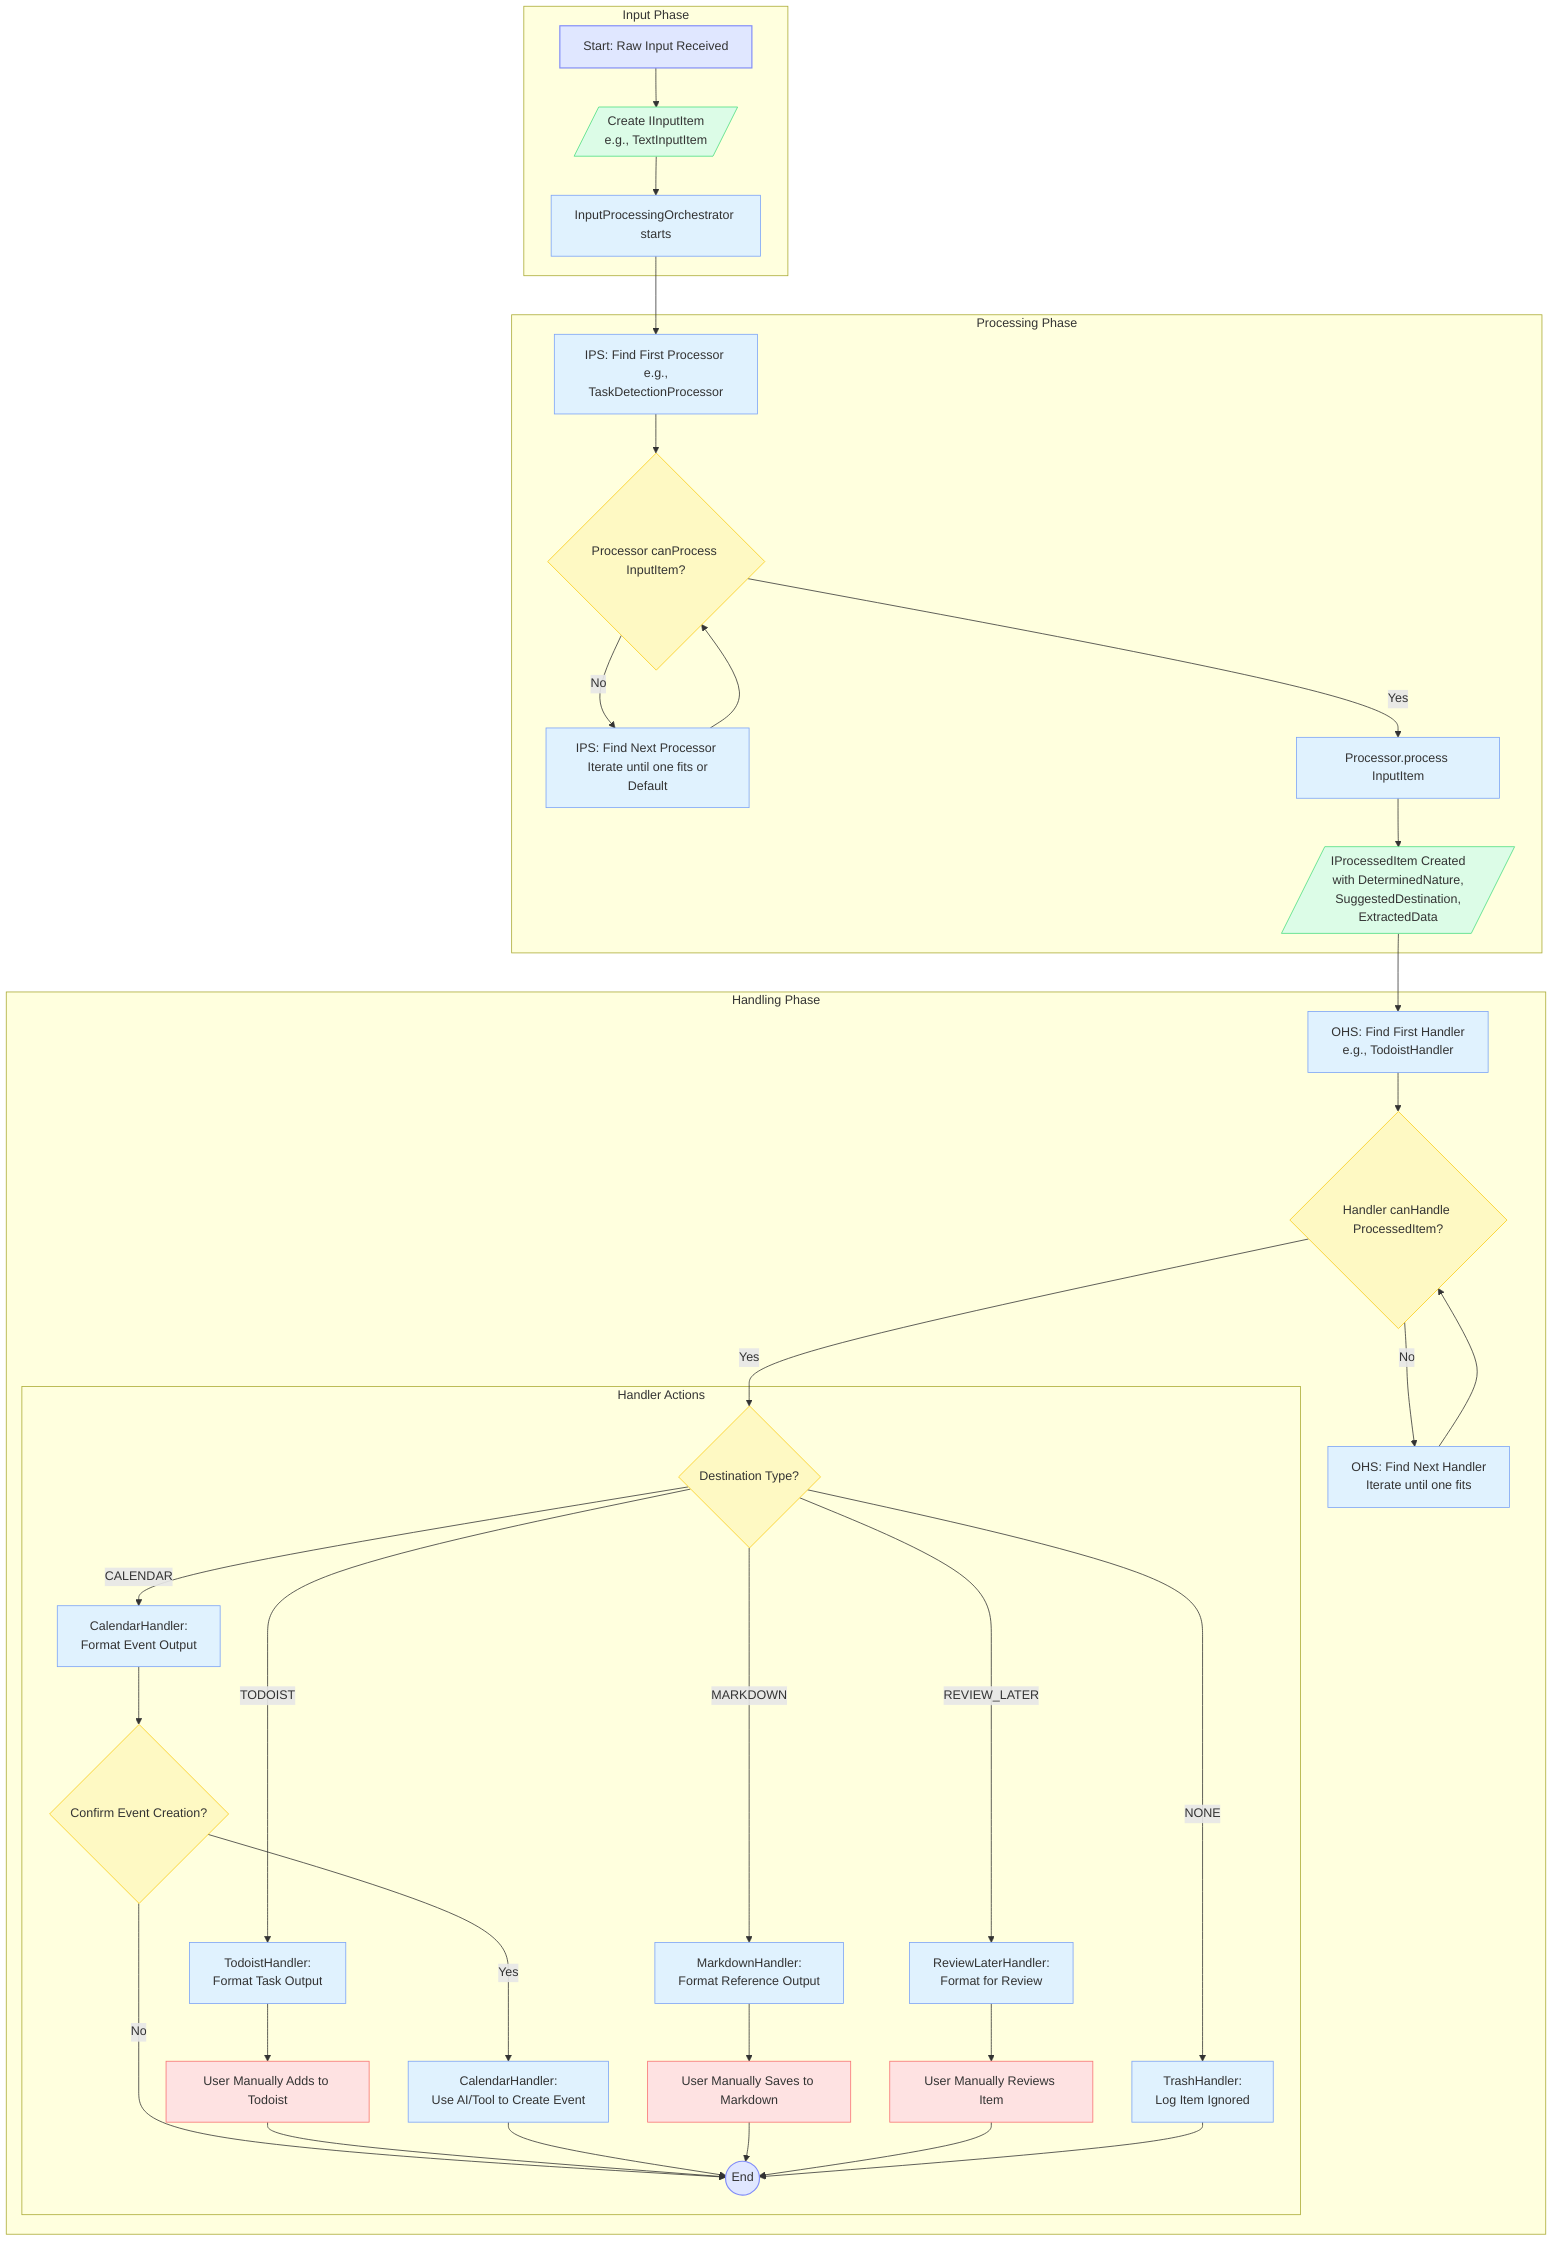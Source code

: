 ---
config:
  theme: mc
  look: classic
  layout: dagre
---
flowchart TD
 subgraph subGraph0["Input Phase"]
    direction TB
        B[/"Create IInputItem \n e.g., TextInputItem"/]
        A["Start: Raw Input Received"]
        C["InputProcessingOrchestrator starts"]
  end
 subgraph subGraph1["Processing Phase"]
    direction TB
        E{"Processor canProcess InputItem?"}
        D["IPS: Find First Processor \n e.g., TaskDetectionProcessor"]
        F["IPS: Find Next Processor \n Iterate until one fits or Default"]
        G["Processor.process InputItem"]
        H[/"IProcessedItem Created \n with DeterminedNature, \n SuggestedDestination, \n ExtractedData"/]
  end
 subgraph subGraph2["Handler Actions"]
    direction TB
        M["TodoistHandler: \n Format Task Output"]
        L{"Destination Type?"}
        N["User Manually Adds to Todoist"]
        O["CalendarHandler: \n Format Event Output"]
        P{"Confirm Event Creation?"}
        Q["CalendarHandler: \n Use AI/Tool to Create Event"]
        Z(("End"))
        R["MarkdownHandler: \n Format Reference Output"]
        S["User Manually Saves to Markdown"]
        T["ReviewLaterHandler: \n Format for Review"]
        U["User Manually Reviews Item"]
        V["TrashHandler: \n Log Item Ignored"]
  end
 subgraph subGraph3["Handling Phase"]
    direction TB
        J{"Handler canHandle ProcessedItem?"}
        I["OHS: Find First Handler \n e.g., TodoistHandler"]
        K["OHS: Find Next Handler \n Iterate until one fits"]
        subGraph2
  end
    A --> B
    B --> C
    D --> E
    E -- No --> F
    F --> E
    E -- Yes --> G
    G --> H
    I --> J
    J -- No --> K
    K --> J
    J -- Yes --> L
    L -- TODOIST --> M
    M --> N
    L -- CALENDAR --> O
    O --> P
    P -- Yes --> Q
    P -- No ----> Z
    L -- MARKDOWN --> R
    R --> S
    L -- REVIEW_LATER --> T
    T --> U
    L -- NONE --> V
    N --> Z
    Q --> Z
    S --> Z
    U --> Z
    V --> Z
    C --> D
    H --> I
     B:::io
     A:::endpoint
     C:::process
     E:::decision
     D:::process
     F:::process
     G:::process
     H:::io
     M:::process
     L:::decision
     N:::manual
     O:::process
     P:::decision
     Q:::process
     Z:::endpoint
     R:::process
     S:::manual
     T:::process
     U:::manual
     V:::process
     J:::decision
     I:::process
     K:::process
    classDef process fill:#e0f2fe,stroke:#7aa2f7,stroke-width:1px
    classDef decision fill:#fef9c3,stroke:#facc15,stroke-width:1px
    classDef io fill:#dcfce7,stroke:#4ade80,stroke-width:1px
    classDef manual fill:#fee2e2,stroke:#f87171,stroke-width:1px
    classDef endpoint fill:#e0e7ff,stroke:#818cf8,stroke-width:1.5px